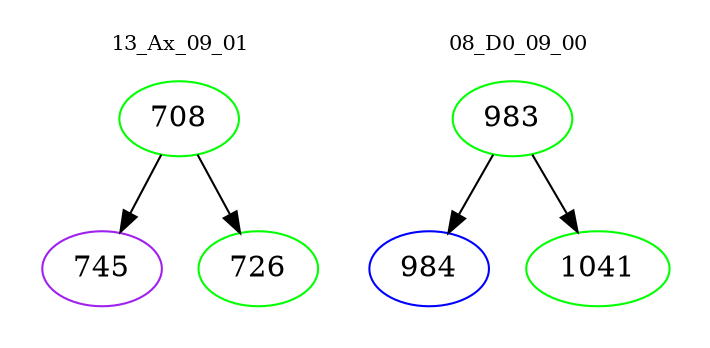 digraph{
subgraph cluster_0 {
color = white
label = "13_Ax_09_01";
fontsize=10;
T0_708 [label="708", color="green"]
T0_708 -> T0_745 [color="black"]
T0_745 [label="745", color="purple"]
T0_708 -> T0_726 [color="black"]
T0_726 [label="726", color="green"]
}
subgraph cluster_1 {
color = white
label = "08_D0_09_00";
fontsize=10;
T1_983 [label="983", color="green"]
T1_983 -> T1_984 [color="black"]
T1_984 [label="984", color="blue"]
T1_983 -> T1_1041 [color="black"]
T1_1041 [label="1041", color="green"]
}
}
